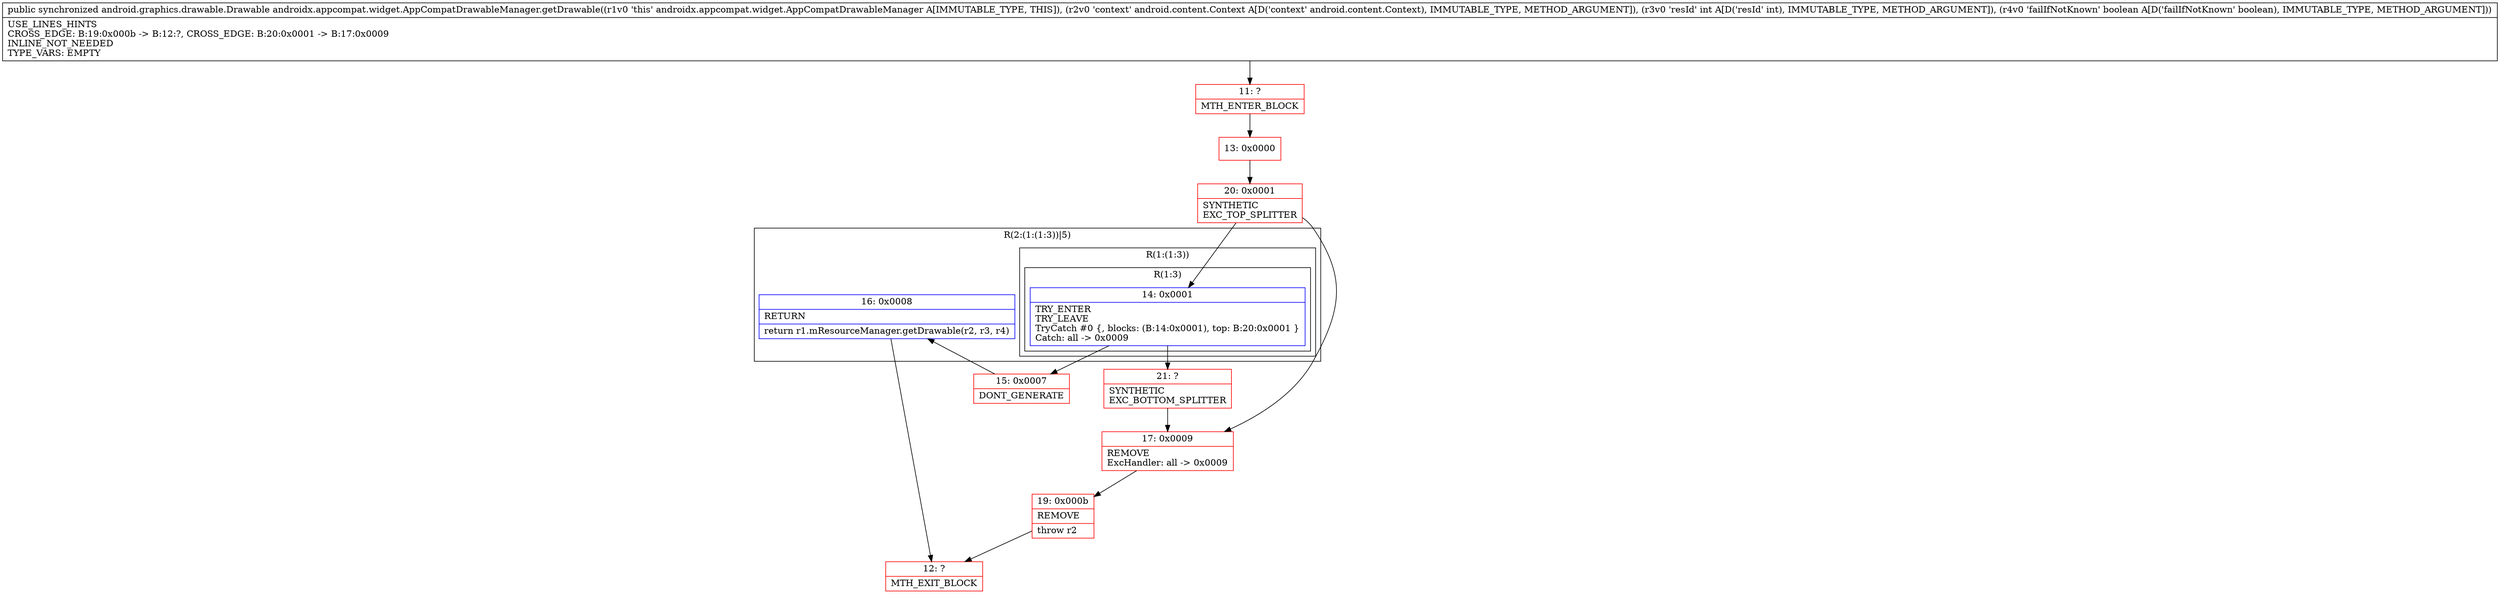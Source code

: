 digraph "CFG forandroidx.appcompat.widget.AppCompatDrawableManager.getDrawable(Landroid\/content\/Context;IZ)Landroid\/graphics\/drawable\/Drawable;" {
subgraph cluster_Region_1650827056 {
label = "R(2:(1:(1:3))|5)";
node [shape=record,color=blue];
subgraph cluster_Region_1313291792 {
label = "R(1:(1:3))";
node [shape=record,color=blue];
subgraph cluster_Region_1560477965 {
label = "R(1:3)";
node [shape=record,color=blue];
Node_14 [shape=record,label="{14\:\ 0x0001|TRY_ENTER\lTRY_LEAVE\lTryCatch #0 \{, blocks: (B:14:0x0001), top: B:20:0x0001 \}\lCatch: all \-\> 0x0009\l}"];
}
}
Node_16 [shape=record,label="{16\:\ 0x0008|RETURN\l|return r1.mResourceManager.getDrawable(r2, r3, r4)\l}"];
}
Node_11 [shape=record,color=red,label="{11\:\ ?|MTH_ENTER_BLOCK\l}"];
Node_13 [shape=record,color=red,label="{13\:\ 0x0000}"];
Node_20 [shape=record,color=red,label="{20\:\ 0x0001|SYNTHETIC\lEXC_TOP_SPLITTER\l}"];
Node_15 [shape=record,color=red,label="{15\:\ 0x0007|DONT_GENERATE\l}"];
Node_12 [shape=record,color=red,label="{12\:\ ?|MTH_EXIT_BLOCK\l}"];
Node_21 [shape=record,color=red,label="{21\:\ ?|SYNTHETIC\lEXC_BOTTOM_SPLITTER\l}"];
Node_17 [shape=record,color=red,label="{17\:\ 0x0009|REMOVE\lExcHandler: all \-\> 0x0009\l}"];
Node_19 [shape=record,color=red,label="{19\:\ 0x000b|REMOVE\l|throw r2\l}"];
MethodNode[shape=record,label="{public synchronized android.graphics.drawable.Drawable androidx.appcompat.widget.AppCompatDrawableManager.getDrawable((r1v0 'this' androidx.appcompat.widget.AppCompatDrawableManager A[IMMUTABLE_TYPE, THIS]), (r2v0 'context' android.content.Context A[D('context' android.content.Context), IMMUTABLE_TYPE, METHOD_ARGUMENT]), (r3v0 'resId' int A[D('resId' int), IMMUTABLE_TYPE, METHOD_ARGUMENT]), (r4v0 'failIfNotKnown' boolean A[D('failIfNotKnown' boolean), IMMUTABLE_TYPE, METHOD_ARGUMENT]))  | USE_LINES_HINTS\lCROSS_EDGE: B:19:0x000b \-\> B:12:?, CROSS_EDGE: B:20:0x0001 \-\> B:17:0x0009\lINLINE_NOT_NEEDED\lTYPE_VARS: EMPTY\l}"];
MethodNode -> Node_11;Node_14 -> Node_15;
Node_14 -> Node_21;
Node_16 -> Node_12;
Node_11 -> Node_13;
Node_13 -> Node_20;
Node_20 -> Node_14;
Node_20 -> Node_17;
Node_15 -> Node_16;
Node_21 -> Node_17;
Node_17 -> Node_19;
Node_19 -> Node_12;
}

